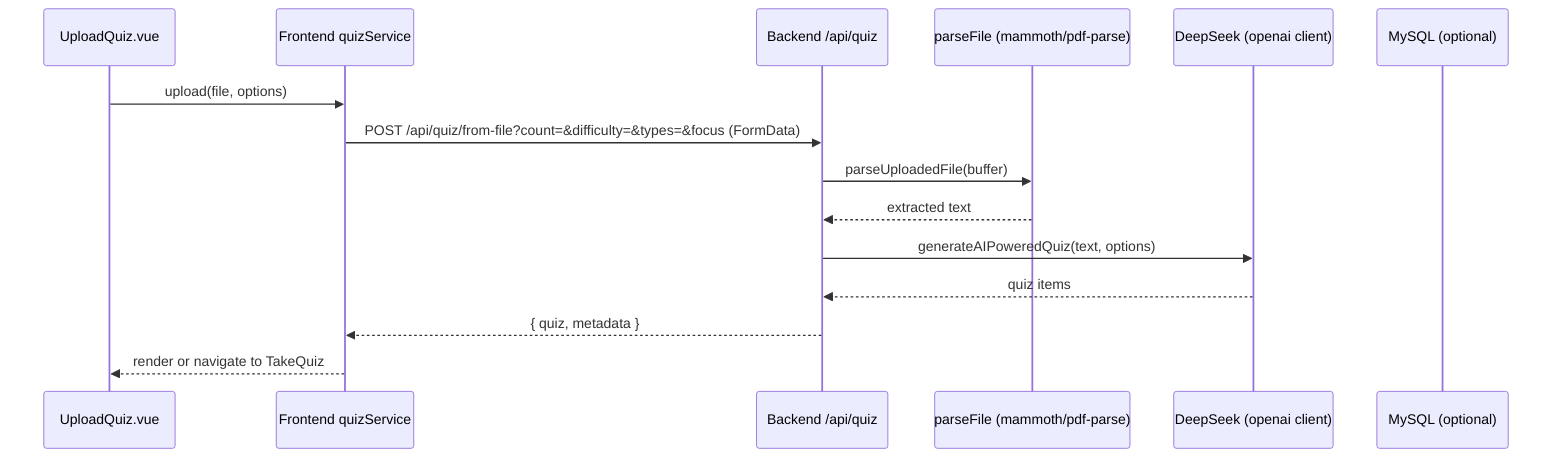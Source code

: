 sequenceDiagram
  participant UQ as UploadQuiz.vue
  participant FEQ as Frontend quizService
  participant BEQ as Backend /api/quiz
  participant PF as parseFile (mammoth/pdf-parse)
  participant AI as DeepSeek (openai client)
  participant DB as MySQL (optional)

  UQ->>FEQ: upload(file, options)
  FEQ->>BEQ: POST /api/quiz/from-file?count=&difficulty=&types=&focus (FormData)
  BEQ->>PF: parseUploadedFile(buffer)
  PF-->>BEQ: extracted text
  BEQ->>AI: generateAIPoweredQuiz(text, options)
  AI-->>BEQ: quiz items
  BEQ-->>FEQ: { quiz, metadata }
  FEQ-->>UQ: render or navigate to TakeQuiz